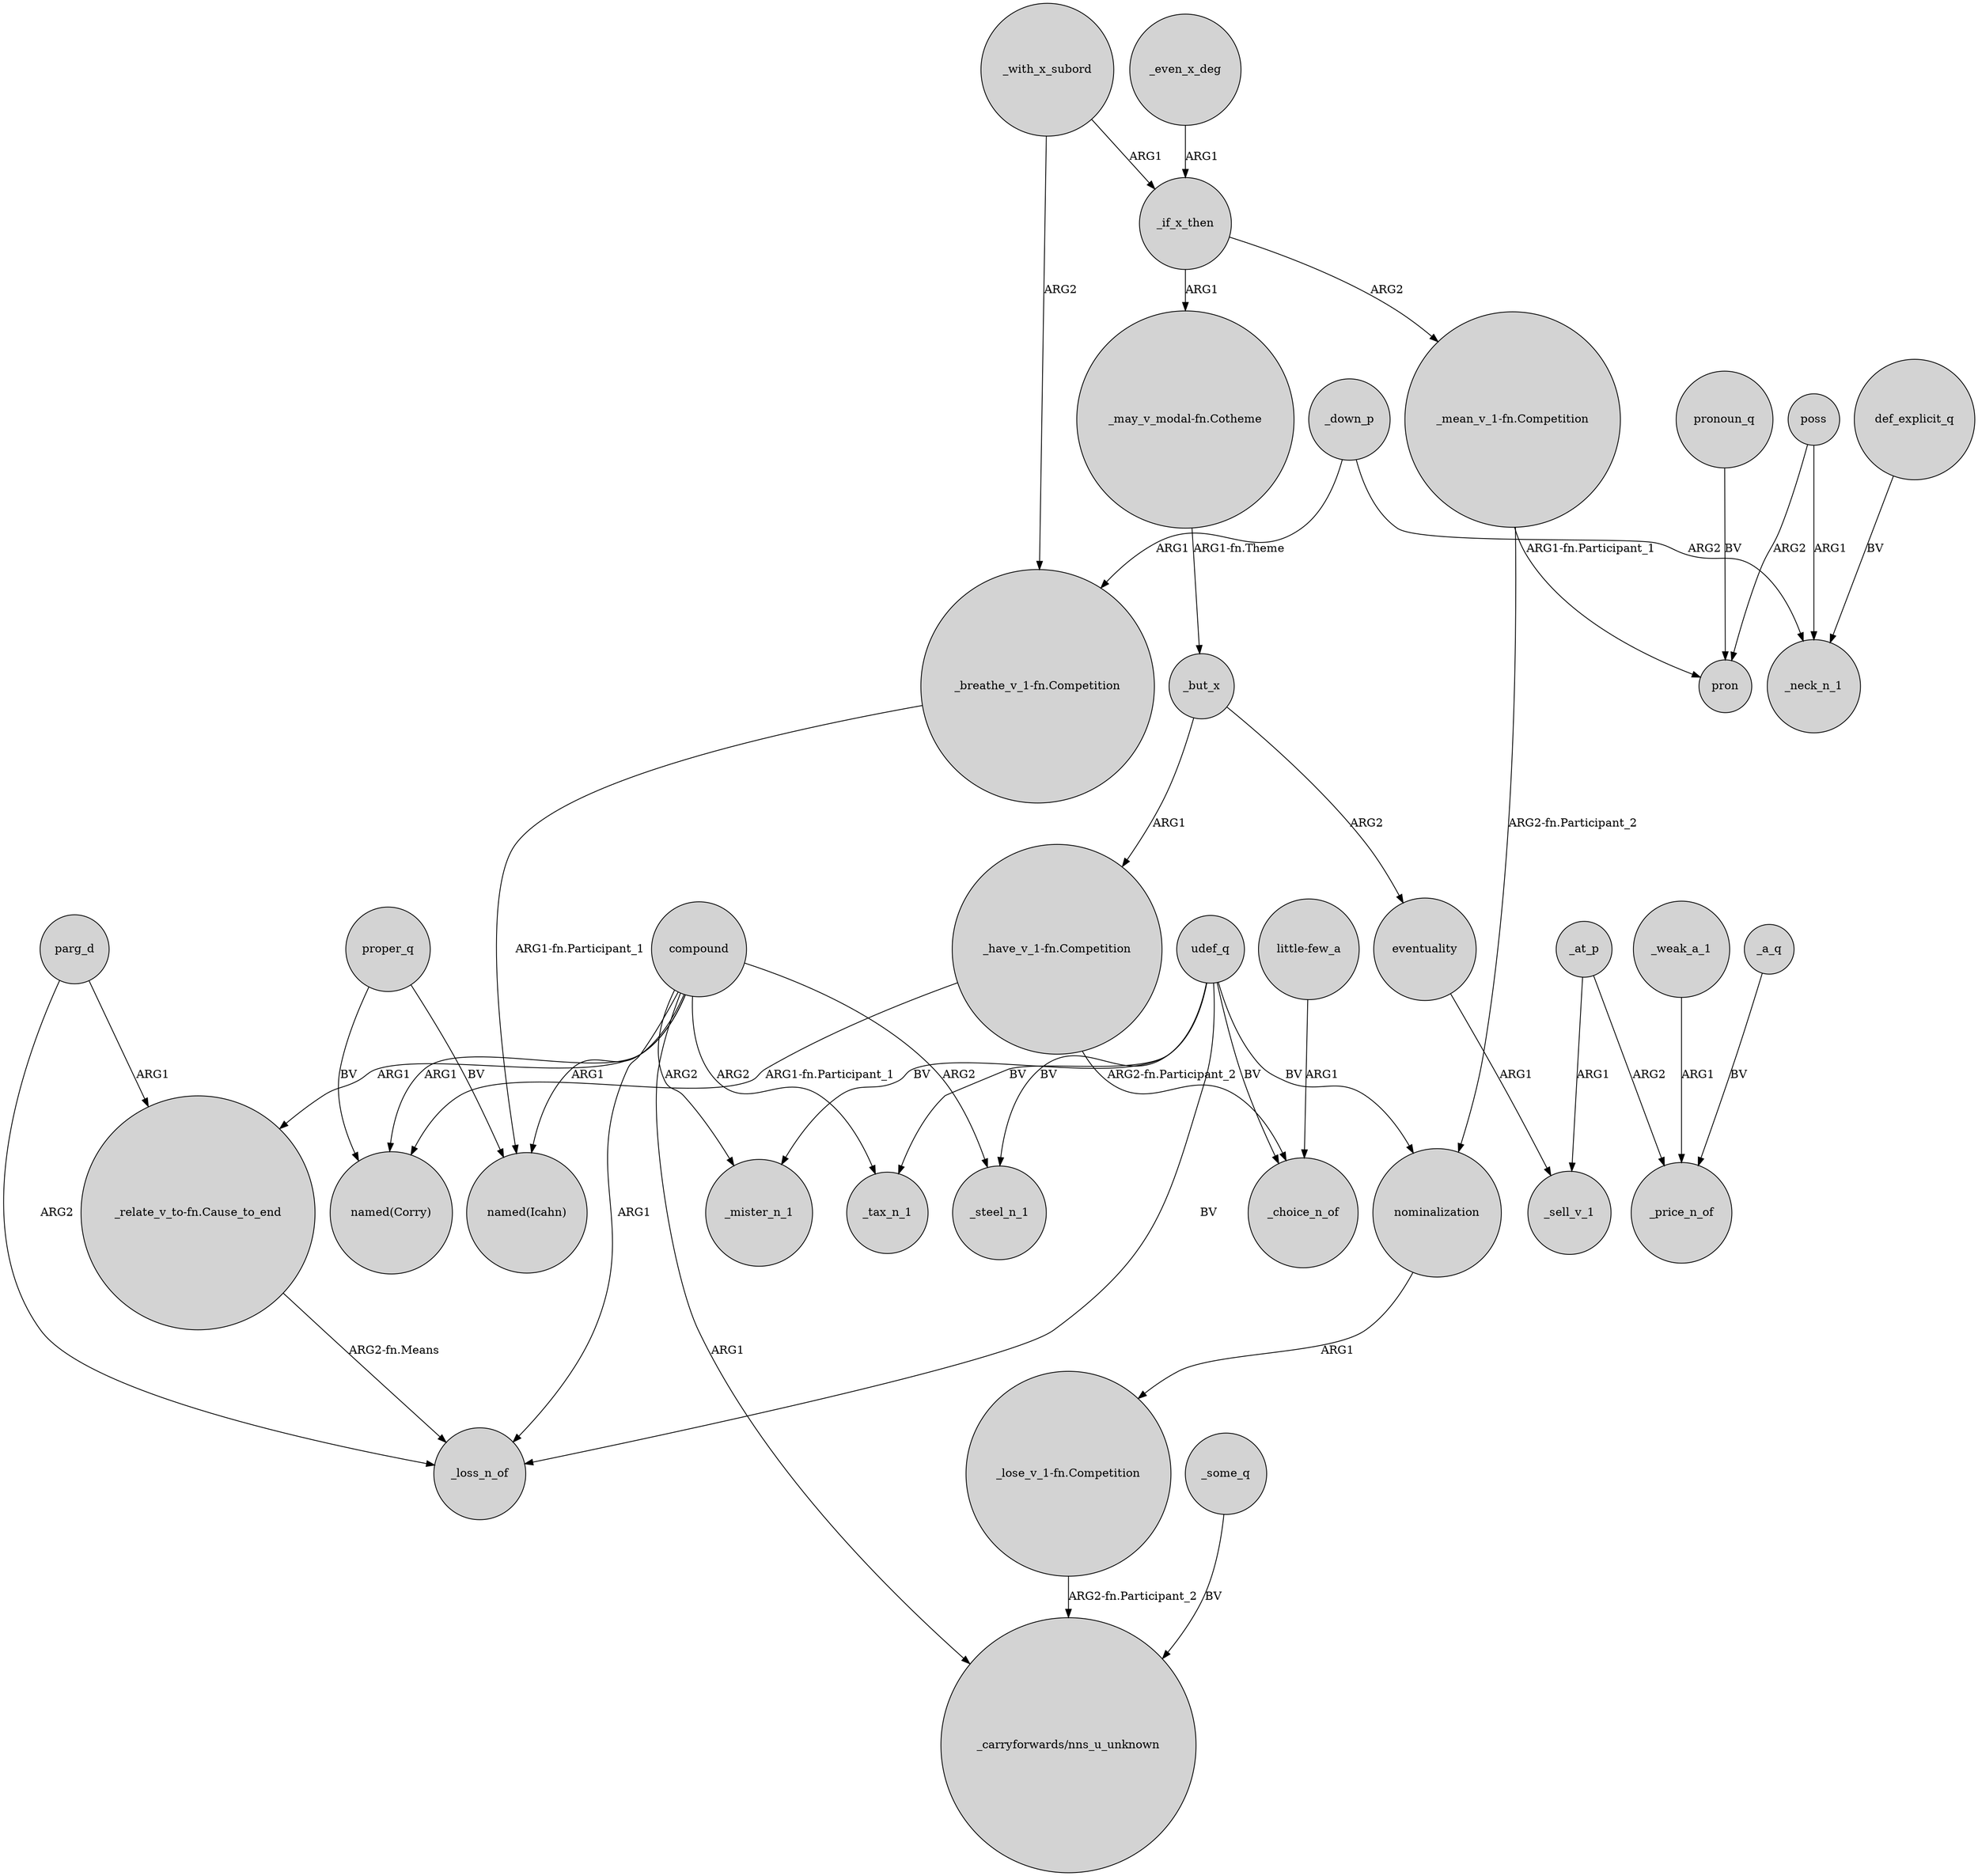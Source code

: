 digraph {
	node [shape=circle style=filled]
	compound -> "named(Icahn)" [label=ARG1]
	compound -> _mister_n_1 [label=ARG2]
	_at_p -> _sell_v_1 [label=ARG1]
	parg_d -> _loss_n_of [label=ARG2]
	_weak_a_1 -> _price_n_of [label=ARG1]
	_with_x_subord -> "_breathe_v_1-fn.Competition" [label=ARG2]
	compound -> "_relate_v_to-fn.Cause_to_end" [label=ARG1]
	"_may_v_modal-fn.Cotheme" -> _but_x [label="ARG1-fn.Theme"]
	_if_x_then -> "_mean_v_1-fn.Competition" [label=ARG2]
	udef_q -> nominalization [label=BV]
	"_lose_v_1-fn.Competition" -> "_carryforwards/nns_u_unknown" [label="ARG2-fn.Participant_2"]
	udef_q -> _tax_n_1 [label=BV]
	_even_x_deg -> _if_x_then [label=ARG1]
	"_breathe_v_1-fn.Competition" -> "named(Icahn)" [label="ARG1-fn.Participant_1"]
	compound -> "_carryforwards/nns_u_unknown" [label=ARG1]
	def_explicit_q -> _neck_n_1 [label=BV]
	udef_q -> _mister_n_1 [label=BV]
	_if_x_then -> "_may_v_modal-fn.Cotheme" [label=ARG1]
	"_have_v_1-fn.Competition" -> _choice_n_of [label="ARG2-fn.Participant_2"]
	_some_q -> "_carryforwards/nns_u_unknown" [label=BV]
	proper_q -> "named(Corry)" [label=BV]
	"_have_v_1-fn.Competition" -> "named(Corry)" [label="ARG1-fn.Participant_1"]
	_but_x -> eventuality [label=ARG2]
	udef_q -> _steel_n_1 [label=BV]
	pronoun_q -> pron [label=BV]
	_with_x_subord -> _if_x_then [label=ARG1]
	poss -> pron [label=ARG2]
	_down_p -> "_breathe_v_1-fn.Competition" [label=ARG1]
	compound -> _loss_n_of [label=ARG1]
	"little-few_a" -> _choice_n_of [label=ARG1]
	parg_d -> "_relate_v_to-fn.Cause_to_end" [label=ARG1]
	compound -> "named(Corry)" [label=ARG1]
	_down_p -> _neck_n_1 [label=ARG2]
	udef_q -> _loss_n_of [label=BV]
	_at_p -> _price_n_of [label=ARG2]
	compound -> _tax_n_1 [label=ARG2]
	"_relate_v_to-fn.Cause_to_end" -> _loss_n_of [label="ARG2-fn.Means"]
	compound -> _steel_n_1 [label=ARG2]
	eventuality -> _sell_v_1 [label=ARG1]
	udef_q -> _choice_n_of [label=BV]
	_but_x -> "_have_v_1-fn.Competition" [label=ARG1]
	nominalization -> "_lose_v_1-fn.Competition" [label=ARG1]
	"_mean_v_1-fn.Competition" -> pron [label="ARG1-fn.Participant_1"]
	"_mean_v_1-fn.Competition" -> nominalization [label="ARG2-fn.Participant_2"]
	proper_q -> "named(Icahn)" [label=BV]
	_a_q -> _price_n_of [label=BV]
	poss -> _neck_n_1 [label=ARG1]
}
